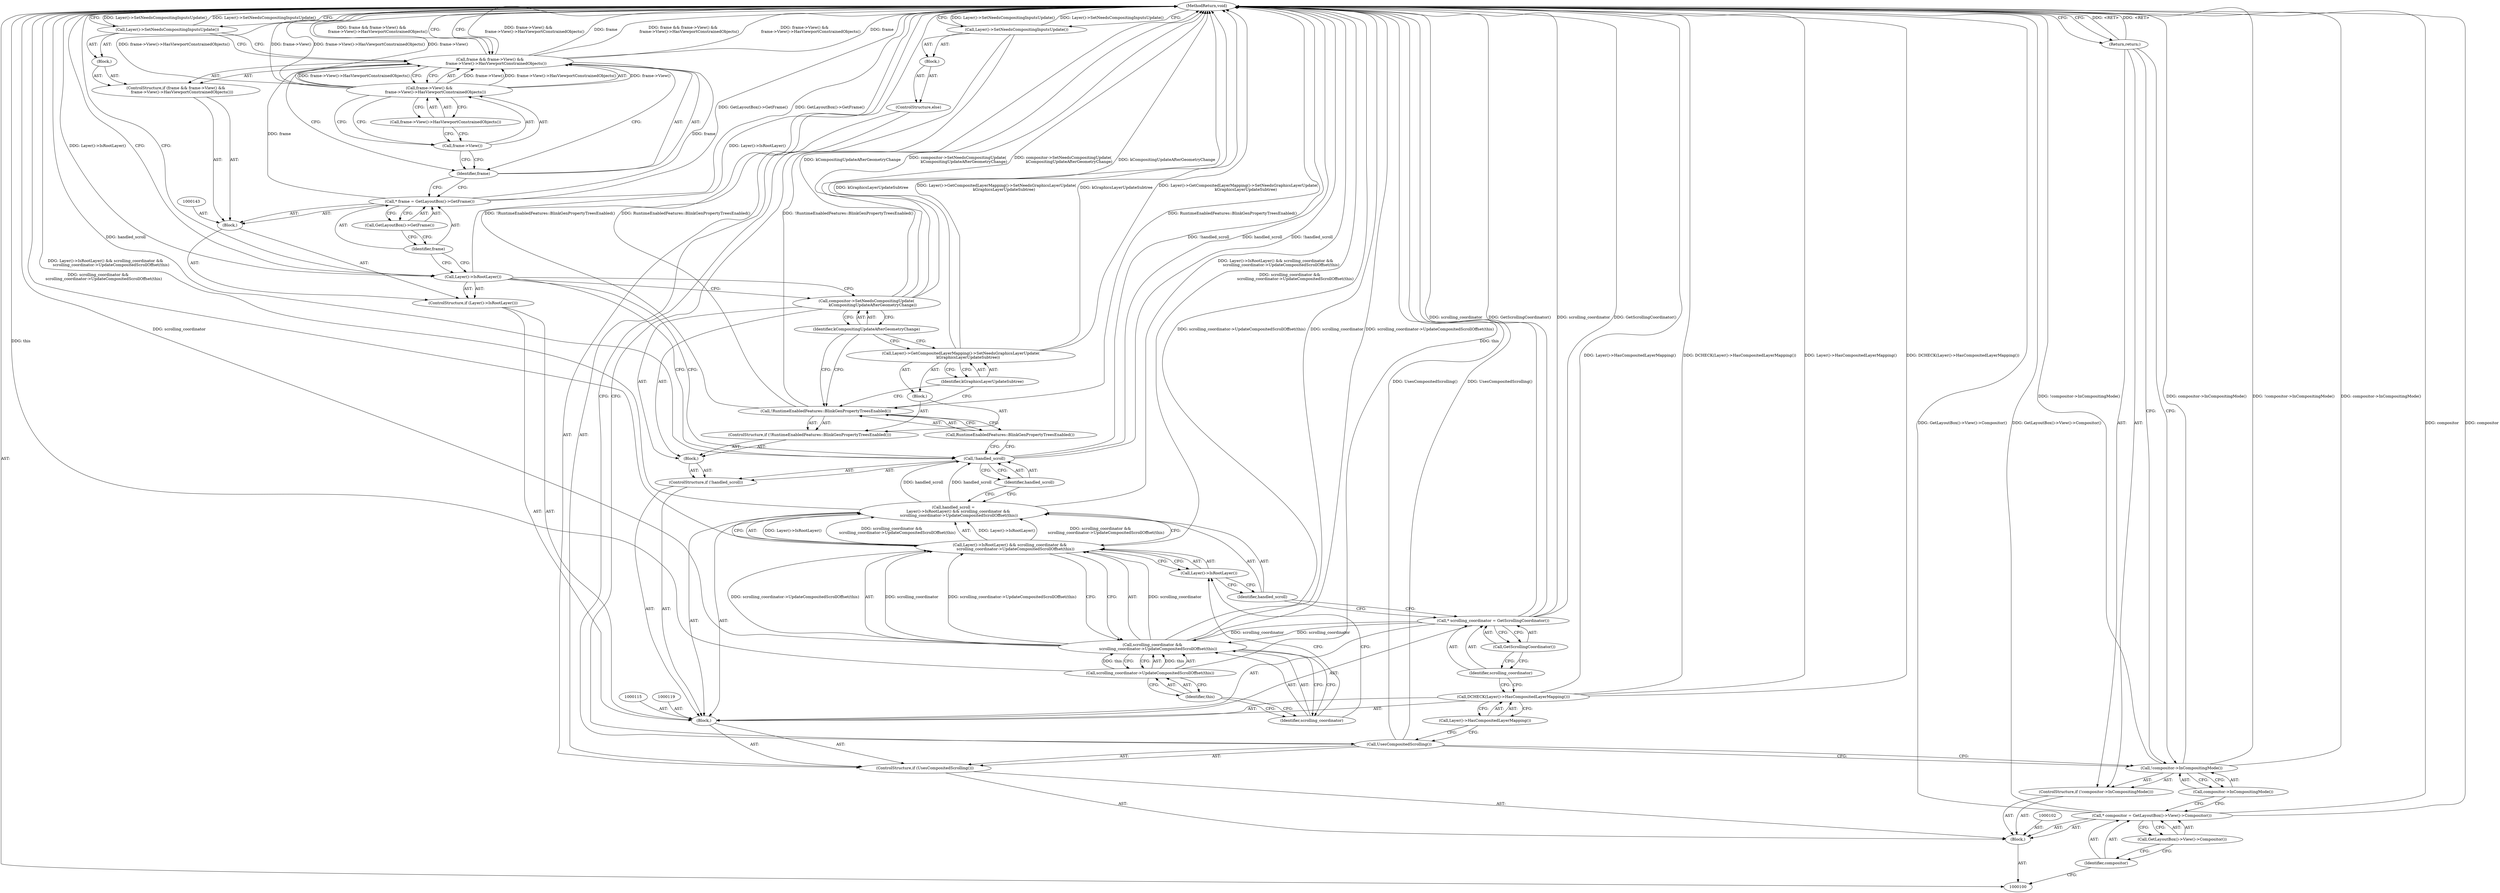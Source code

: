 digraph "1_Chrome_5472db1c7eca35822219d03be5c817d9a9258c11" {
"1000158" [label="(MethodReturn,void)"];
"1000101" [label="(Block,)"];
"1000124" [label="(Call,scrolling_coordinator &&\n         scrolling_coordinator->UpdateCompositedScrollOffset(this))"];
"1000125" [label="(Identifier,scrolling_coordinator)"];
"1000122" [label="(Call,Layer()->IsRootLayer() && scrolling_coordinator &&\n         scrolling_coordinator->UpdateCompositedScrollOffset(this))"];
"1000123" [label="(Call,Layer()->IsRootLayer())"];
"1000127" [label="(Identifier,this)"];
"1000126" [label="(Call,scrolling_coordinator->UpdateCompositedScrollOffset(this))"];
"1000130" [label="(Identifier,handled_scroll)"];
"1000131" [label="(Block,)"];
"1000128" [label="(ControlStructure,if (!handled_scroll))"];
"1000129" [label="(Call,!handled_scroll)"];
"1000133" [label="(Call,!RuntimeEnabledFeatures::BlinkGenPropertyTreesEnabled())"];
"1000134" [label="(Call,RuntimeEnabledFeatures::BlinkGenPropertyTreesEnabled())"];
"1000132" [label="(ControlStructure,if (!RuntimeEnabledFeatures::BlinkGenPropertyTreesEnabled()))"];
"1000135" [label="(Block,)"];
"1000136" [label="(Call,Layer()->GetCompositedLayerMapping()->SetNeedsGraphicsLayerUpdate(\n            kGraphicsLayerUpdateSubtree))"];
"1000137" [label="(Identifier,kGraphicsLayerUpdateSubtree)"];
"1000138" [label="(Call,compositor->SetNeedsCompositingUpdate(\n          kCompositingUpdateAfterGeometryChange))"];
"1000139" [label="(Identifier,kCompositingUpdateAfterGeometryChange)"];
"1000103" [label="(Call,* compositor = GetLayoutBox()->View()->Compositor())"];
"1000104" [label="(Identifier,compositor)"];
"1000105" [label="(Call,GetLayoutBox()->View()->Compositor())"];
"1000140" [label="(ControlStructure,if (Layer()->IsRootLayer()))"];
"1000141" [label="(Call,Layer()->IsRootLayer())"];
"1000144" [label="(Call,* frame = GetLayoutBox()->GetFrame())"];
"1000145" [label="(Identifier,frame)"];
"1000146" [label="(Call,GetLayoutBox()->GetFrame())"];
"1000142" [label="(Block,)"];
"1000148" [label="(Call,frame && frame->View() &&\n          frame->View()->HasViewportConstrainedObjects())"];
"1000149" [label="(Identifier,frame)"];
"1000150" [label="(Call,frame->View() &&\n          frame->View()->HasViewportConstrainedObjects())"];
"1000151" [label="(Call,frame->View())"];
"1000147" [label="(ControlStructure,if (frame && frame->View() &&\n          frame->View()->HasViewportConstrainedObjects()))"];
"1000152" [label="(Call,frame->View()->HasViewportConstrainedObjects())"];
"1000153" [label="(Block,)"];
"1000154" [label="(Call,Layer()->SetNeedsCompositingInputsUpdate())"];
"1000155" [label="(ControlStructure,else)"];
"1000156" [label="(Block,)"];
"1000106" [label="(ControlStructure,if (!compositor->InCompositingMode()))"];
"1000107" [label="(Call,!compositor->InCompositingMode())"];
"1000108" [label="(Call,compositor->InCompositingMode())"];
"1000157" [label="(Call,Layer()->SetNeedsCompositingInputsUpdate())"];
"1000109" [label="(Return,return;)"];
"1000110" [label="(ControlStructure,if (UsesCompositedScrolling()))"];
"1000111" [label="(Call,UsesCompositedScrolling())"];
"1000114" [label="(Call,Layer()->HasCompositedLayerMapping())"];
"1000113" [label="(Call,DCHECK(Layer()->HasCompositedLayerMapping()))"];
"1000116" [label="(Call,* scrolling_coordinator = GetScrollingCoordinator())"];
"1000117" [label="(Identifier,scrolling_coordinator)"];
"1000118" [label="(Call,GetScrollingCoordinator())"];
"1000120" [label="(Call,handled_scroll =\n        Layer()->IsRootLayer() && scrolling_coordinator &&\n         scrolling_coordinator->UpdateCompositedScrollOffset(this))"];
"1000121" [label="(Identifier,handled_scroll)"];
"1000112" [label="(Block,)"];
"1000158" -> "1000100"  [label="AST: "];
"1000158" -> "1000109"  [label="CFG: "];
"1000158" -> "1000154"  [label="CFG: "];
"1000158" -> "1000148"  [label="CFG: "];
"1000158" -> "1000141"  [label="CFG: "];
"1000158" -> "1000157"  [label="CFG: "];
"1000116" -> "1000158"  [label="DDG: scrolling_coordinator"];
"1000116" -> "1000158"  [label="DDG: GetScrollingCoordinator()"];
"1000124" -> "1000158"  [label="DDG: scrolling_coordinator"];
"1000124" -> "1000158"  [label="DDG: scrolling_coordinator->UpdateCompositedScrollOffset(this)"];
"1000107" -> "1000158"  [label="DDG: compositor->InCompositingMode()"];
"1000107" -> "1000158"  [label="DDG: !compositor->InCompositingMode()"];
"1000157" -> "1000158"  [label="DDG: Layer()->SetNeedsCompositingInputsUpdate()"];
"1000103" -> "1000158"  [label="DDG: compositor"];
"1000103" -> "1000158"  [label="DDG: GetLayoutBox()->View()->Compositor()"];
"1000113" -> "1000158"  [label="DDG: Layer()->HasCompositedLayerMapping()"];
"1000113" -> "1000158"  [label="DDG: DCHECK(Layer()->HasCompositedLayerMapping())"];
"1000150" -> "1000158"  [label="DDG: frame->View()->HasViewportConstrainedObjects()"];
"1000150" -> "1000158"  [label="DDG: frame->View()"];
"1000126" -> "1000158"  [label="DDG: this"];
"1000133" -> "1000158"  [label="DDG: !RuntimeEnabledFeatures::BlinkGenPropertyTreesEnabled()"];
"1000133" -> "1000158"  [label="DDG: RuntimeEnabledFeatures::BlinkGenPropertyTreesEnabled()"];
"1000154" -> "1000158"  [label="DDG: Layer()->SetNeedsCompositingInputsUpdate()"];
"1000148" -> "1000158"  [label="DDG: frame->View() &&\n          frame->View()->HasViewportConstrainedObjects()"];
"1000148" -> "1000158"  [label="DDG: frame"];
"1000148" -> "1000158"  [label="DDG: frame && frame->View() &&\n          frame->View()->HasViewportConstrainedObjects()"];
"1000138" -> "1000158"  [label="DDG: compositor->SetNeedsCompositingUpdate(\n          kCompositingUpdateAfterGeometryChange)"];
"1000138" -> "1000158"  [label="DDG: kCompositingUpdateAfterGeometryChange"];
"1000144" -> "1000158"  [label="DDG: GetLayoutBox()->GetFrame()"];
"1000136" -> "1000158"  [label="DDG: kGraphicsLayerUpdateSubtree"];
"1000136" -> "1000158"  [label="DDG: Layer()->GetCompositedLayerMapping()->SetNeedsGraphicsLayerUpdate(\n            kGraphicsLayerUpdateSubtree)"];
"1000122" -> "1000158"  [label="DDG: scrolling_coordinator &&\n         scrolling_coordinator->UpdateCompositedScrollOffset(this)"];
"1000129" -> "1000158"  [label="DDG: handled_scroll"];
"1000129" -> "1000158"  [label="DDG: !handled_scroll"];
"1000141" -> "1000158"  [label="DDG: Layer()->IsRootLayer()"];
"1000120" -> "1000158"  [label="DDG: Layer()->IsRootLayer() && scrolling_coordinator &&\n         scrolling_coordinator->UpdateCompositedScrollOffset(this)"];
"1000111" -> "1000158"  [label="DDG: UsesCompositedScrolling()"];
"1000109" -> "1000158"  [label="DDG: <RET>"];
"1000101" -> "1000100"  [label="AST: "];
"1000102" -> "1000101"  [label="AST: "];
"1000103" -> "1000101"  [label="AST: "];
"1000106" -> "1000101"  [label="AST: "];
"1000110" -> "1000101"  [label="AST: "];
"1000124" -> "1000122"  [label="AST: "];
"1000124" -> "1000125"  [label="CFG: "];
"1000124" -> "1000126"  [label="CFG: "];
"1000125" -> "1000124"  [label="AST: "];
"1000126" -> "1000124"  [label="AST: "];
"1000122" -> "1000124"  [label="CFG: "];
"1000124" -> "1000158"  [label="DDG: scrolling_coordinator"];
"1000124" -> "1000158"  [label="DDG: scrolling_coordinator->UpdateCompositedScrollOffset(this)"];
"1000124" -> "1000122"  [label="DDG: scrolling_coordinator"];
"1000124" -> "1000122"  [label="DDG: scrolling_coordinator->UpdateCompositedScrollOffset(this)"];
"1000116" -> "1000124"  [label="DDG: scrolling_coordinator"];
"1000126" -> "1000124"  [label="DDG: this"];
"1000125" -> "1000124"  [label="AST: "];
"1000125" -> "1000123"  [label="CFG: "];
"1000127" -> "1000125"  [label="CFG: "];
"1000124" -> "1000125"  [label="CFG: "];
"1000122" -> "1000120"  [label="AST: "];
"1000122" -> "1000123"  [label="CFG: "];
"1000122" -> "1000124"  [label="CFG: "];
"1000123" -> "1000122"  [label="AST: "];
"1000124" -> "1000122"  [label="AST: "];
"1000120" -> "1000122"  [label="CFG: "];
"1000122" -> "1000158"  [label="DDG: scrolling_coordinator &&\n         scrolling_coordinator->UpdateCompositedScrollOffset(this)"];
"1000122" -> "1000120"  [label="DDG: Layer()->IsRootLayer()"];
"1000122" -> "1000120"  [label="DDG: scrolling_coordinator &&\n         scrolling_coordinator->UpdateCompositedScrollOffset(this)"];
"1000124" -> "1000122"  [label="DDG: scrolling_coordinator"];
"1000124" -> "1000122"  [label="DDG: scrolling_coordinator->UpdateCompositedScrollOffset(this)"];
"1000123" -> "1000122"  [label="AST: "];
"1000123" -> "1000121"  [label="CFG: "];
"1000125" -> "1000123"  [label="CFG: "];
"1000122" -> "1000123"  [label="CFG: "];
"1000127" -> "1000126"  [label="AST: "];
"1000127" -> "1000125"  [label="CFG: "];
"1000126" -> "1000127"  [label="CFG: "];
"1000126" -> "1000124"  [label="AST: "];
"1000126" -> "1000127"  [label="CFG: "];
"1000127" -> "1000126"  [label="AST: "];
"1000124" -> "1000126"  [label="CFG: "];
"1000126" -> "1000158"  [label="DDG: this"];
"1000126" -> "1000124"  [label="DDG: this"];
"1000130" -> "1000129"  [label="AST: "];
"1000130" -> "1000120"  [label="CFG: "];
"1000129" -> "1000130"  [label="CFG: "];
"1000131" -> "1000128"  [label="AST: "];
"1000132" -> "1000131"  [label="AST: "];
"1000138" -> "1000131"  [label="AST: "];
"1000128" -> "1000112"  [label="AST: "];
"1000129" -> "1000128"  [label="AST: "];
"1000131" -> "1000128"  [label="AST: "];
"1000129" -> "1000128"  [label="AST: "];
"1000129" -> "1000130"  [label="CFG: "];
"1000130" -> "1000129"  [label="AST: "];
"1000134" -> "1000129"  [label="CFG: "];
"1000141" -> "1000129"  [label="CFG: "];
"1000129" -> "1000158"  [label="DDG: handled_scroll"];
"1000129" -> "1000158"  [label="DDG: !handled_scroll"];
"1000120" -> "1000129"  [label="DDG: handled_scroll"];
"1000133" -> "1000132"  [label="AST: "];
"1000133" -> "1000134"  [label="CFG: "];
"1000134" -> "1000133"  [label="AST: "];
"1000137" -> "1000133"  [label="CFG: "];
"1000139" -> "1000133"  [label="CFG: "];
"1000133" -> "1000158"  [label="DDG: !RuntimeEnabledFeatures::BlinkGenPropertyTreesEnabled()"];
"1000133" -> "1000158"  [label="DDG: RuntimeEnabledFeatures::BlinkGenPropertyTreesEnabled()"];
"1000134" -> "1000133"  [label="AST: "];
"1000134" -> "1000129"  [label="CFG: "];
"1000133" -> "1000134"  [label="CFG: "];
"1000132" -> "1000131"  [label="AST: "];
"1000133" -> "1000132"  [label="AST: "];
"1000135" -> "1000132"  [label="AST: "];
"1000135" -> "1000132"  [label="AST: "];
"1000136" -> "1000135"  [label="AST: "];
"1000136" -> "1000135"  [label="AST: "];
"1000136" -> "1000137"  [label="CFG: "];
"1000137" -> "1000136"  [label="AST: "];
"1000139" -> "1000136"  [label="CFG: "];
"1000136" -> "1000158"  [label="DDG: kGraphicsLayerUpdateSubtree"];
"1000136" -> "1000158"  [label="DDG: Layer()->GetCompositedLayerMapping()->SetNeedsGraphicsLayerUpdate(\n            kGraphicsLayerUpdateSubtree)"];
"1000137" -> "1000136"  [label="AST: "];
"1000137" -> "1000133"  [label="CFG: "];
"1000136" -> "1000137"  [label="CFG: "];
"1000138" -> "1000131"  [label="AST: "];
"1000138" -> "1000139"  [label="CFG: "];
"1000139" -> "1000138"  [label="AST: "];
"1000141" -> "1000138"  [label="CFG: "];
"1000138" -> "1000158"  [label="DDG: compositor->SetNeedsCompositingUpdate(\n          kCompositingUpdateAfterGeometryChange)"];
"1000138" -> "1000158"  [label="DDG: kCompositingUpdateAfterGeometryChange"];
"1000139" -> "1000138"  [label="AST: "];
"1000139" -> "1000136"  [label="CFG: "];
"1000139" -> "1000133"  [label="CFG: "];
"1000138" -> "1000139"  [label="CFG: "];
"1000103" -> "1000101"  [label="AST: "];
"1000103" -> "1000105"  [label="CFG: "];
"1000104" -> "1000103"  [label="AST: "];
"1000105" -> "1000103"  [label="AST: "];
"1000108" -> "1000103"  [label="CFG: "];
"1000103" -> "1000158"  [label="DDG: compositor"];
"1000103" -> "1000158"  [label="DDG: GetLayoutBox()->View()->Compositor()"];
"1000104" -> "1000103"  [label="AST: "];
"1000104" -> "1000100"  [label="CFG: "];
"1000105" -> "1000104"  [label="CFG: "];
"1000105" -> "1000103"  [label="AST: "];
"1000105" -> "1000104"  [label="CFG: "];
"1000103" -> "1000105"  [label="CFG: "];
"1000140" -> "1000112"  [label="AST: "];
"1000141" -> "1000140"  [label="AST: "];
"1000142" -> "1000140"  [label="AST: "];
"1000141" -> "1000140"  [label="AST: "];
"1000141" -> "1000138"  [label="CFG: "];
"1000141" -> "1000129"  [label="CFG: "];
"1000145" -> "1000141"  [label="CFG: "];
"1000158" -> "1000141"  [label="CFG: "];
"1000141" -> "1000158"  [label="DDG: Layer()->IsRootLayer()"];
"1000144" -> "1000142"  [label="AST: "];
"1000144" -> "1000146"  [label="CFG: "];
"1000145" -> "1000144"  [label="AST: "];
"1000146" -> "1000144"  [label="AST: "];
"1000149" -> "1000144"  [label="CFG: "];
"1000144" -> "1000158"  [label="DDG: GetLayoutBox()->GetFrame()"];
"1000144" -> "1000148"  [label="DDG: frame"];
"1000145" -> "1000144"  [label="AST: "];
"1000145" -> "1000141"  [label="CFG: "];
"1000146" -> "1000145"  [label="CFG: "];
"1000146" -> "1000144"  [label="AST: "];
"1000146" -> "1000145"  [label="CFG: "];
"1000144" -> "1000146"  [label="CFG: "];
"1000142" -> "1000140"  [label="AST: "];
"1000143" -> "1000142"  [label="AST: "];
"1000144" -> "1000142"  [label="AST: "];
"1000147" -> "1000142"  [label="AST: "];
"1000148" -> "1000147"  [label="AST: "];
"1000148" -> "1000149"  [label="CFG: "];
"1000148" -> "1000150"  [label="CFG: "];
"1000149" -> "1000148"  [label="AST: "];
"1000150" -> "1000148"  [label="AST: "];
"1000154" -> "1000148"  [label="CFG: "];
"1000158" -> "1000148"  [label="CFG: "];
"1000148" -> "1000158"  [label="DDG: frame->View() &&\n          frame->View()->HasViewportConstrainedObjects()"];
"1000148" -> "1000158"  [label="DDG: frame"];
"1000148" -> "1000158"  [label="DDG: frame && frame->View() &&\n          frame->View()->HasViewportConstrainedObjects()"];
"1000144" -> "1000148"  [label="DDG: frame"];
"1000150" -> "1000148"  [label="DDG: frame->View()"];
"1000150" -> "1000148"  [label="DDG: frame->View()->HasViewportConstrainedObjects()"];
"1000149" -> "1000148"  [label="AST: "];
"1000149" -> "1000144"  [label="CFG: "];
"1000151" -> "1000149"  [label="CFG: "];
"1000148" -> "1000149"  [label="CFG: "];
"1000150" -> "1000148"  [label="AST: "];
"1000150" -> "1000151"  [label="CFG: "];
"1000150" -> "1000152"  [label="CFG: "];
"1000151" -> "1000150"  [label="AST: "];
"1000152" -> "1000150"  [label="AST: "];
"1000148" -> "1000150"  [label="CFG: "];
"1000150" -> "1000158"  [label="DDG: frame->View()->HasViewportConstrainedObjects()"];
"1000150" -> "1000158"  [label="DDG: frame->View()"];
"1000150" -> "1000148"  [label="DDG: frame->View()"];
"1000150" -> "1000148"  [label="DDG: frame->View()->HasViewportConstrainedObjects()"];
"1000151" -> "1000150"  [label="AST: "];
"1000151" -> "1000149"  [label="CFG: "];
"1000152" -> "1000151"  [label="CFG: "];
"1000150" -> "1000151"  [label="CFG: "];
"1000147" -> "1000142"  [label="AST: "];
"1000148" -> "1000147"  [label="AST: "];
"1000153" -> "1000147"  [label="AST: "];
"1000152" -> "1000150"  [label="AST: "];
"1000152" -> "1000151"  [label="CFG: "];
"1000150" -> "1000152"  [label="CFG: "];
"1000153" -> "1000147"  [label="AST: "];
"1000154" -> "1000153"  [label="AST: "];
"1000154" -> "1000153"  [label="AST: "];
"1000154" -> "1000148"  [label="CFG: "];
"1000158" -> "1000154"  [label="CFG: "];
"1000154" -> "1000158"  [label="DDG: Layer()->SetNeedsCompositingInputsUpdate()"];
"1000155" -> "1000110"  [label="AST: "];
"1000156" -> "1000155"  [label="AST: "];
"1000156" -> "1000155"  [label="AST: "];
"1000157" -> "1000156"  [label="AST: "];
"1000106" -> "1000101"  [label="AST: "];
"1000107" -> "1000106"  [label="AST: "];
"1000109" -> "1000106"  [label="AST: "];
"1000107" -> "1000106"  [label="AST: "];
"1000107" -> "1000108"  [label="CFG: "];
"1000108" -> "1000107"  [label="AST: "];
"1000109" -> "1000107"  [label="CFG: "];
"1000111" -> "1000107"  [label="CFG: "];
"1000107" -> "1000158"  [label="DDG: compositor->InCompositingMode()"];
"1000107" -> "1000158"  [label="DDG: !compositor->InCompositingMode()"];
"1000108" -> "1000107"  [label="AST: "];
"1000108" -> "1000103"  [label="CFG: "];
"1000107" -> "1000108"  [label="CFG: "];
"1000157" -> "1000156"  [label="AST: "];
"1000157" -> "1000111"  [label="CFG: "];
"1000158" -> "1000157"  [label="CFG: "];
"1000157" -> "1000158"  [label="DDG: Layer()->SetNeedsCompositingInputsUpdate()"];
"1000109" -> "1000106"  [label="AST: "];
"1000109" -> "1000107"  [label="CFG: "];
"1000158" -> "1000109"  [label="CFG: "];
"1000109" -> "1000158"  [label="DDG: <RET>"];
"1000110" -> "1000101"  [label="AST: "];
"1000111" -> "1000110"  [label="AST: "];
"1000112" -> "1000110"  [label="AST: "];
"1000155" -> "1000110"  [label="AST: "];
"1000111" -> "1000110"  [label="AST: "];
"1000111" -> "1000107"  [label="CFG: "];
"1000114" -> "1000111"  [label="CFG: "];
"1000157" -> "1000111"  [label="CFG: "];
"1000111" -> "1000158"  [label="DDG: UsesCompositedScrolling()"];
"1000114" -> "1000113"  [label="AST: "];
"1000114" -> "1000111"  [label="CFG: "];
"1000113" -> "1000114"  [label="CFG: "];
"1000113" -> "1000112"  [label="AST: "];
"1000113" -> "1000114"  [label="CFG: "];
"1000114" -> "1000113"  [label="AST: "];
"1000117" -> "1000113"  [label="CFG: "];
"1000113" -> "1000158"  [label="DDG: Layer()->HasCompositedLayerMapping()"];
"1000113" -> "1000158"  [label="DDG: DCHECK(Layer()->HasCompositedLayerMapping())"];
"1000116" -> "1000112"  [label="AST: "];
"1000116" -> "1000118"  [label="CFG: "];
"1000117" -> "1000116"  [label="AST: "];
"1000118" -> "1000116"  [label="AST: "];
"1000121" -> "1000116"  [label="CFG: "];
"1000116" -> "1000158"  [label="DDG: scrolling_coordinator"];
"1000116" -> "1000158"  [label="DDG: GetScrollingCoordinator()"];
"1000116" -> "1000124"  [label="DDG: scrolling_coordinator"];
"1000117" -> "1000116"  [label="AST: "];
"1000117" -> "1000113"  [label="CFG: "];
"1000118" -> "1000117"  [label="CFG: "];
"1000118" -> "1000116"  [label="AST: "];
"1000118" -> "1000117"  [label="CFG: "];
"1000116" -> "1000118"  [label="CFG: "];
"1000120" -> "1000112"  [label="AST: "];
"1000120" -> "1000122"  [label="CFG: "];
"1000121" -> "1000120"  [label="AST: "];
"1000122" -> "1000120"  [label="AST: "];
"1000130" -> "1000120"  [label="CFG: "];
"1000120" -> "1000158"  [label="DDG: Layer()->IsRootLayer() && scrolling_coordinator &&\n         scrolling_coordinator->UpdateCompositedScrollOffset(this)"];
"1000122" -> "1000120"  [label="DDG: Layer()->IsRootLayer()"];
"1000122" -> "1000120"  [label="DDG: scrolling_coordinator &&\n         scrolling_coordinator->UpdateCompositedScrollOffset(this)"];
"1000120" -> "1000129"  [label="DDG: handled_scroll"];
"1000121" -> "1000120"  [label="AST: "];
"1000121" -> "1000116"  [label="CFG: "];
"1000123" -> "1000121"  [label="CFG: "];
"1000112" -> "1000110"  [label="AST: "];
"1000113" -> "1000112"  [label="AST: "];
"1000115" -> "1000112"  [label="AST: "];
"1000116" -> "1000112"  [label="AST: "];
"1000119" -> "1000112"  [label="AST: "];
"1000120" -> "1000112"  [label="AST: "];
"1000128" -> "1000112"  [label="AST: "];
"1000140" -> "1000112"  [label="AST: "];
}

